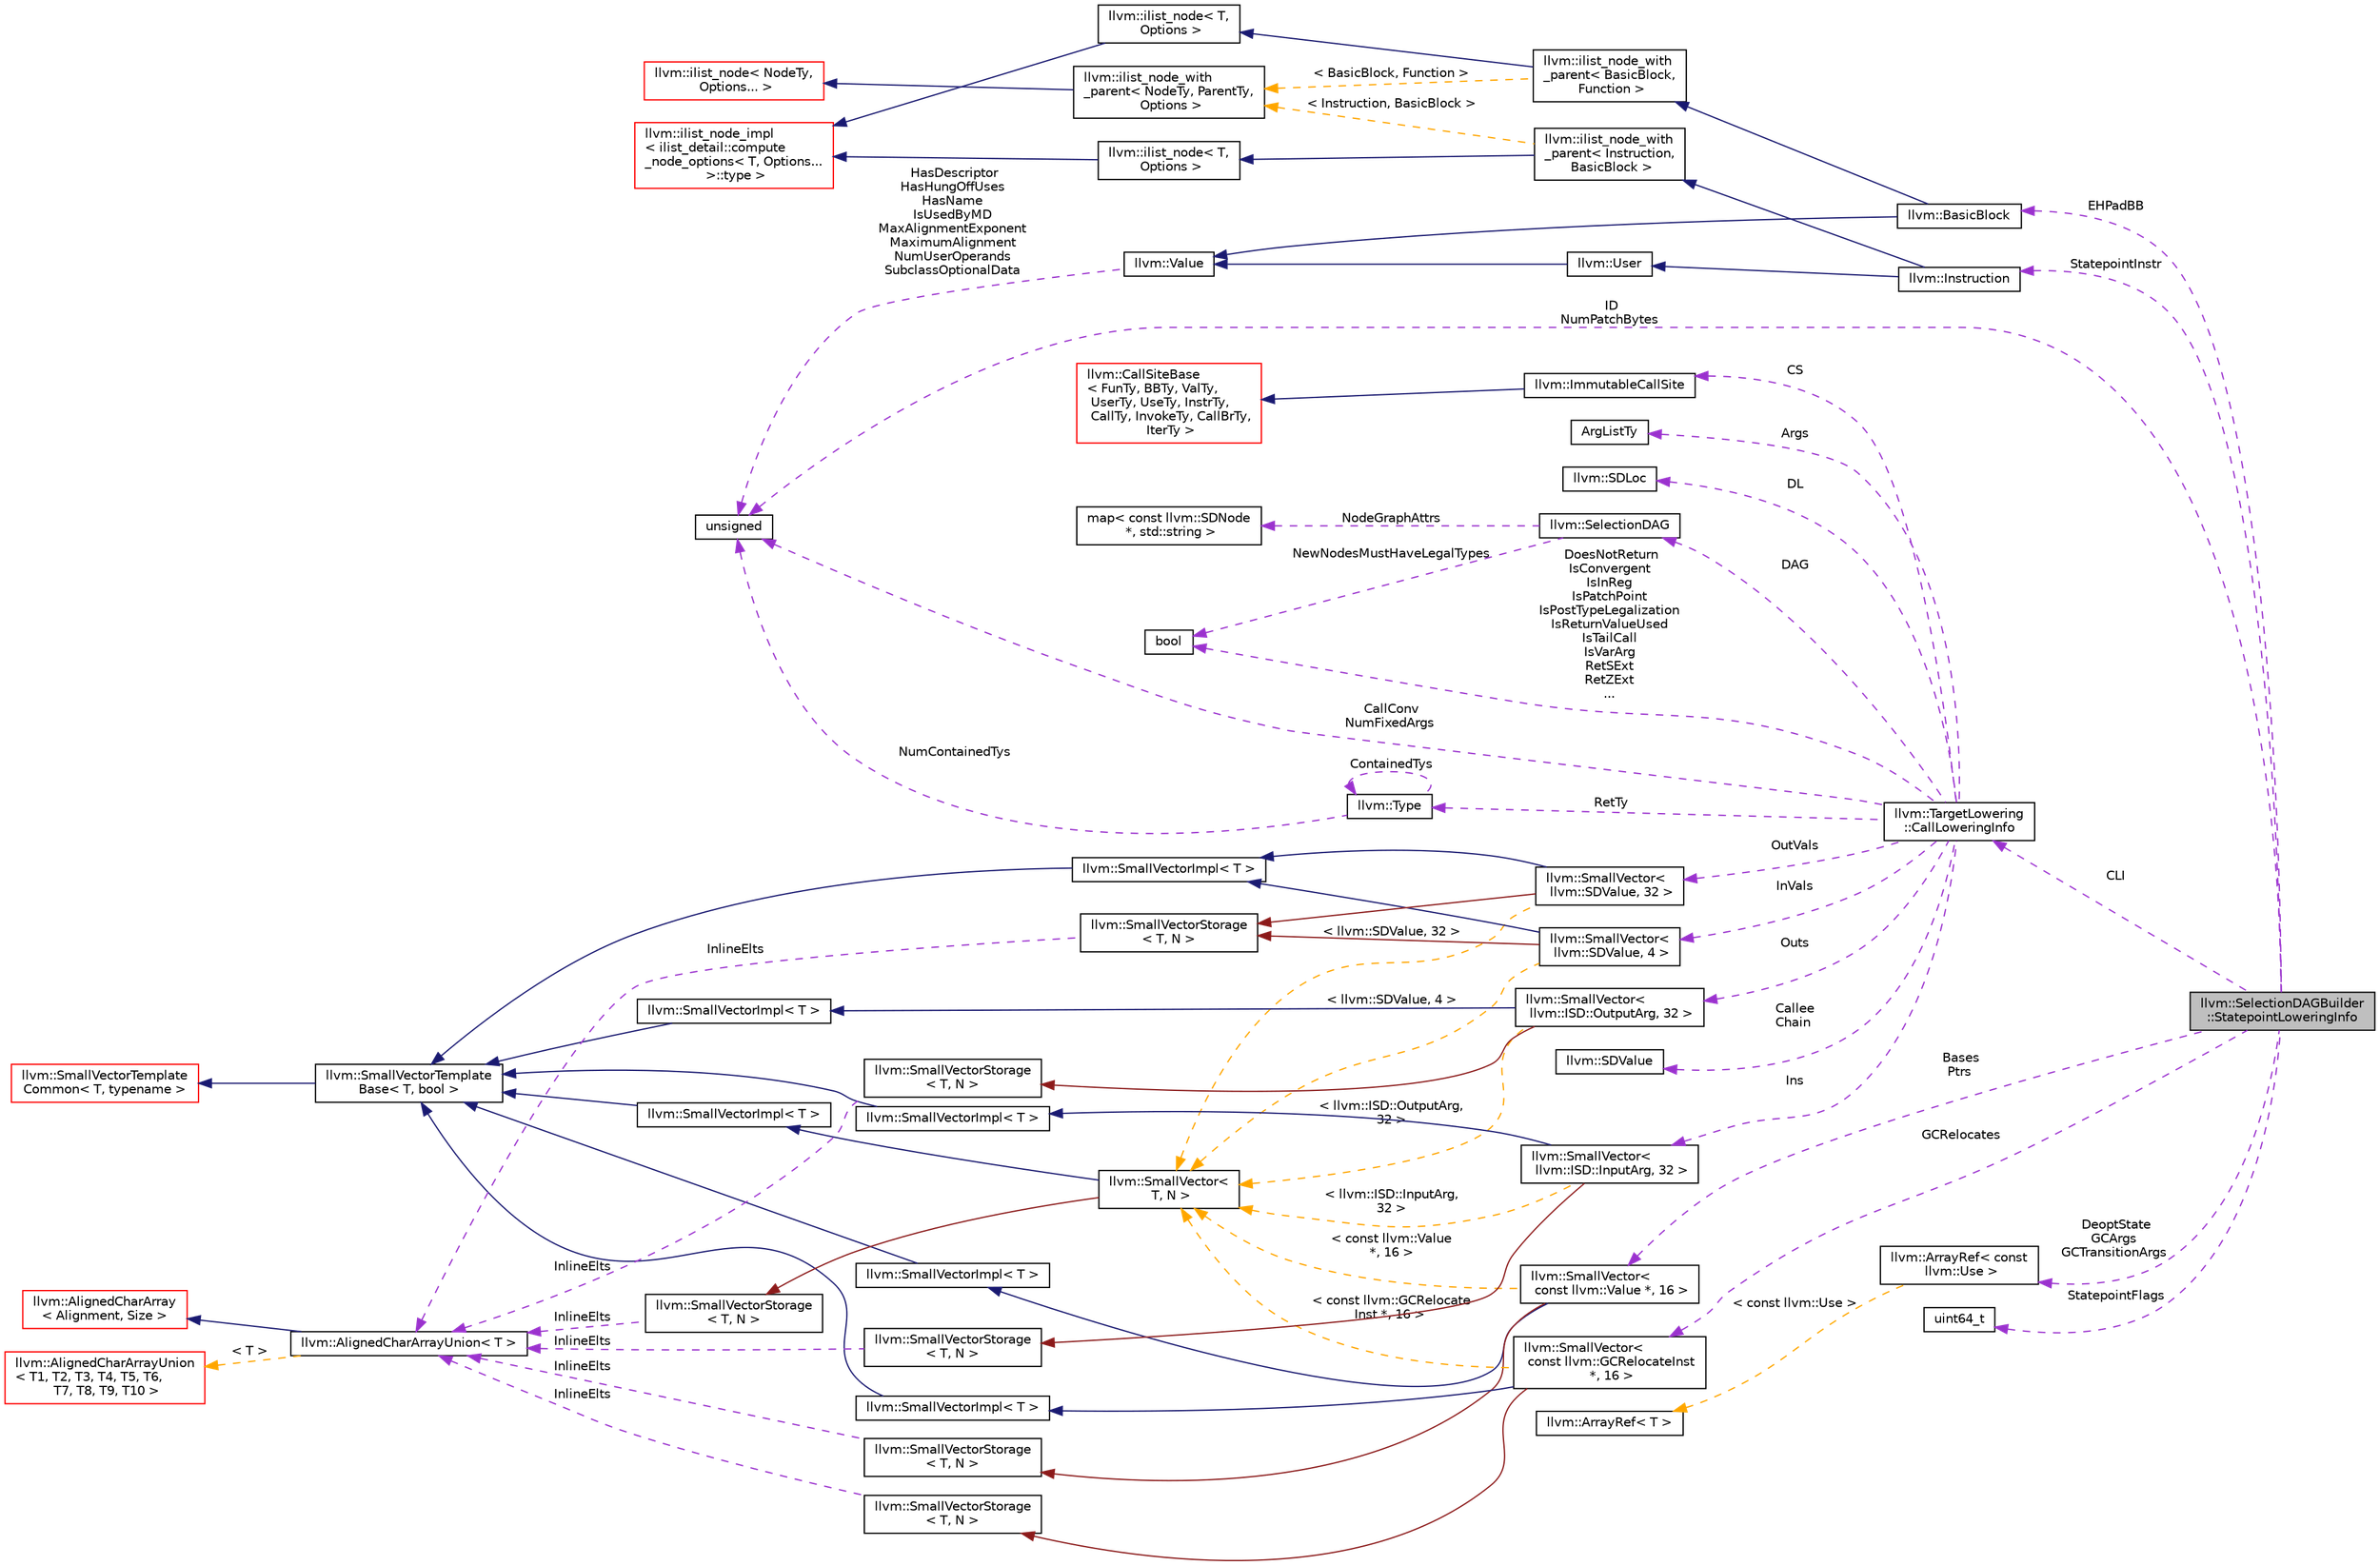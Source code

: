 digraph "llvm::SelectionDAGBuilder::StatepointLoweringInfo"
{
 // LATEX_PDF_SIZE
  bgcolor="transparent";
  edge [fontname="Helvetica",fontsize="10",labelfontname="Helvetica",labelfontsize="10"];
  node [fontname="Helvetica",fontsize="10",shape="box"];
  rankdir="LR";
  Node1 [label="llvm::SelectionDAGBuilder\l::StatepointLoweringInfo",height=0.2,width=0.4,color="black", fillcolor="grey75", style="filled", fontcolor="black",tooltip="Describes a gc.statepoint or a gc.statepoint like thing for the purposes of lowering into a STATEPOIN..."];
  Node2 -> Node1 [dir="back",color="darkorchid3",fontsize="10",style="dashed",label=" Bases\nPtrs" ,fontname="Helvetica"];
  Node2 [label="llvm::SmallVector\<\l const llvm::Value *, 16 \>",height=0.2,width=0.4,color="black",URL="$classllvm_1_1SmallVector.html",tooltip=" "];
  Node3 -> Node2 [dir="back",color="midnightblue",fontsize="10",style="solid",fontname="Helvetica"];
  Node3 [label="llvm::SmallVectorImpl\< T \>",height=0.2,width=0.4,color="black",URL="$classllvm_1_1SmallVectorImpl.html",tooltip="This class consists of common code factored out of the SmallVector class to reduce code duplication b..."];
  Node4 -> Node3 [dir="back",color="midnightblue",fontsize="10",style="solid",fontname="Helvetica"];
  Node4 [label="llvm::SmallVectorTemplate\lBase\< T, bool \>",height=0.2,width=0.4,color="black",URL="$classllvm_1_1SmallVectorTemplateBase.html",tooltip="SmallVectorTemplateBase<TriviallyCopyable = false> - This is where we put method implementations that..."];
  Node5 -> Node4 [dir="back",color="midnightblue",fontsize="10",style="solid",fontname="Helvetica"];
  Node5 [label="llvm::SmallVectorTemplate\lCommon\< T, typename \>",height=0.2,width=0.4,color="red",URL="$classllvm_1_1SmallVectorTemplateCommon.html",tooltip="This is the part of SmallVectorTemplateBase which does not depend on whether the type T is a POD."];
  Node9 -> Node2 [dir="back",color="firebrick4",fontsize="10",style="solid",fontname="Helvetica"];
  Node9 [label="llvm::SmallVectorStorage\l\< T, N \>",height=0.2,width=0.4,color="black",URL="$structllvm_1_1SmallVectorStorage.html",tooltip="Storage for the SmallVector elements."];
  Node10 -> Node9 [dir="back",color="darkorchid3",fontsize="10",style="dashed",label=" InlineElts" ,fontname="Helvetica"];
  Node10 [label="llvm::AlignedCharArrayUnion\< T \>",height=0.2,width=0.4,color="black",URL="$structllvm_1_1AlignedCharArrayUnion.html",tooltip=" "];
  Node11 -> Node10 [dir="back",color="midnightblue",fontsize="10",style="solid",fontname="Helvetica"];
  Node11 [label="llvm::AlignedCharArray\l\< Alignment, Size \>",height=0.2,width=0.4,color="red",URL="$structllvm_1_1AlignedCharArray.html",tooltip="Helper for building an aligned character array type."];
  Node13 -> Node10 [dir="back",color="orange",fontsize="10",style="dashed",label=" \< T \>" ,fontname="Helvetica"];
  Node13 [label="llvm::AlignedCharArrayUnion\l\< T1, T2, T3, T4, T5, T6,\l T7, T8, T9, T10 \>",height=0.2,width=0.4,color="red",URL="$structllvm_1_1AlignedCharArrayUnion.html",tooltip="This union template exposes a suitably aligned and sized character array member which can hold elemen..."];
  Node15 -> Node2 [dir="back",color="orange",fontsize="10",style="dashed",label=" \< const llvm::Value\l *, 16 \>" ,fontname="Helvetica"];
  Node15 [label="llvm::SmallVector\<\l T, N \>",height=0.2,width=0.4,color="black",URL="$classllvm_1_1SmallVector.html",tooltip="This is a 'vector' (really, a variable-sized array), optimized for the case when the array is small."];
  Node16 -> Node15 [dir="back",color="midnightblue",fontsize="10",style="solid",fontname="Helvetica"];
  Node16 [label="llvm::SmallVectorImpl\< T \>",height=0.2,width=0.4,color="black",URL="$classllvm_1_1SmallVectorImpl.html",tooltip="This class consists of common code factored out of the SmallVector class to reduce code duplication b..."];
  Node4 -> Node16 [dir="back",color="midnightblue",fontsize="10",style="solid",fontname="Helvetica"];
  Node17 -> Node15 [dir="back",color="firebrick4",fontsize="10",style="solid",fontname="Helvetica"];
  Node17 [label="llvm::SmallVectorStorage\l\< T, N \>",height=0.2,width=0.4,color="black",URL="$structllvm_1_1SmallVectorStorage.html",tooltip="Storage for the SmallVector elements."];
  Node10 -> Node17 [dir="back",color="darkorchid3",fontsize="10",style="dashed",label=" InlineElts" ,fontname="Helvetica"];
  Node18 -> Node1 [dir="back",color="darkorchid3",fontsize="10",style="dashed",label=" GCRelocates" ,fontname="Helvetica"];
  Node18 [label="llvm::SmallVector\<\l const llvm::GCRelocateInst\l *, 16 \>",height=0.2,width=0.4,color="black",URL="$classllvm_1_1SmallVector.html",tooltip=" "];
  Node19 -> Node18 [dir="back",color="midnightblue",fontsize="10",style="solid",fontname="Helvetica"];
  Node19 [label="llvm::SmallVectorImpl\< T \>",height=0.2,width=0.4,color="black",URL="$classllvm_1_1SmallVectorImpl.html",tooltip="This class consists of common code factored out of the SmallVector class to reduce code duplication b..."];
  Node4 -> Node19 [dir="back",color="midnightblue",fontsize="10",style="solid",fontname="Helvetica"];
  Node20 -> Node18 [dir="back",color="firebrick4",fontsize="10",style="solid",fontname="Helvetica"];
  Node20 [label="llvm::SmallVectorStorage\l\< T, N \>",height=0.2,width=0.4,color="black",URL="$structllvm_1_1SmallVectorStorage.html",tooltip="Storage for the SmallVector elements."];
  Node10 -> Node20 [dir="back",color="darkorchid3",fontsize="10",style="dashed",label=" InlineElts" ,fontname="Helvetica"];
  Node15 -> Node18 [dir="back",color="orange",fontsize="10",style="dashed",label=" \< const llvm::GCRelocate\lInst *, 16 \>" ,fontname="Helvetica"];
  Node21 -> Node1 [dir="back",color="darkorchid3",fontsize="10",style="dashed",label=" DeoptState\nGCArgs\nGCTransitionArgs" ,fontname="Helvetica"];
  Node21 [label="llvm::ArrayRef\< const\l llvm::Use \>",height=0.2,width=0.4,color="black",URL="$classllvm_1_1ArrayRef.html",tooltip=" "];
  Node22 -> Node21 [dir="back",color="orange",fontsize="10",style="dashed",label=" \< const llvm::Use \>" ,fontname="Helvetica"];
  Node22 [label="llvm::ArrayRef\< T \>",height=0.2,width=0.4,color="black",URL="$classllvm_1_1ArrayRef.html",tooltip="ArrayRef - Represent a constant reference to an array (0 or more elements consecutively in memory),..."];
  Node23 -> Node1 [dir="back",color="darkorchid3",fontsize="10",style="dashed",label=" StatepointInstr" ,fontname="Helvetica"];
  Node23 [label="llvm::Instruction",height=0.2,width=0.4,color="black",URL="$classllvm_1_1Instruction.html",tooltip=" "];
  Node24 -> Node23 [dir="back",color="midnightblue",fontsize="10",style="solid",fontname="Helvetica"];
  Node24 [label="llvm::User",height=0.2,width=0.4,color="black",URL="$classllvm_1_1User.html",tooltip=" "];
  Node25 -> Node24 [dir="back",color="midnightblue",fontsize="10",style="solid",fontname="Helvetica"];
  Node25 [label="llvm::Value",height=0.2,width=0.4,color="black",URL="$classllvm_1_1Value.html",tooltip="LLVM Value Representation."];
  Node8 -> Node25 [dir="back",color="darkorchid3",fontsize="10",style="dashed",label=" HasDescriptor\nHasHungOffUses\nHasName\nIsUsedByMD\nMaxAlignmentExponent\nMaximumAlignment\nNumUserOperands\nSubclassOptionalData" ,fontname="Helvetica"];
  Node8 [label="unsigned",height=0.2,width=0.4,color="black",URL="$classunsigned.html",tooltip=" "];
  Node26 -> Node23 [dir="back",color="midnightblue",fontsize="10",style="solid",fontname="Helvetica"];
  Node26 [label="llvm::ilist_node_with\l_parent\< Instruction,\l BasicBlock \>",height=0.2,width=0.4,color="black",URL="$classllvm_1_1ilist__node__with__parent.html",tooltip=" "];
  Node27 -> Node26 [dir="back",color="midnightblue",fontsize="10",style="solid",fontname="Helvetica"];
  Node27 [label="llvm::ilist_node\< T,\l Options \>",height=0.2,width=0.4,color="black",URL="$classllvm_1_1ilist__node.html",tooltip=" "];
  Node28 -> Node27 [dir="back",color="midnightblue",fontsize="10",style="solid",fontname="Helvetica"];
  Node28 [label="llvm::ilist_node_impl\l\< ilist_detail::compute\l_node_options\< T, Options...\l \>::type \>",height=0.2,width=0.4,color="red",URL="$classllvm_1_1ilist__node__impl.html",tooltip=" "];
  Node31 -> Node26 [dir="back",color="orange",fontsize="10",style="dashed",label=" \< Instruction, BasicBlock \>" ,fontname="Helvetica"];
  Node31 [label="llvm::ilist_node_with\l_parent\< NodeTy, ParentTy,\l Options \>",height=0.2,width=0.4,color="black",URL="$classllvm_1_1ilist__node__with__parent.html",tooltip="An ilist node that can access its parent list."];
  Node32 -> Node31 [dir="back",color="midnightblue",fontsize="10",style="solid",fontname="Helvetica"];
  Node32 [label="llvm::ilist_node\< NodeTy,\l Options... \>",height=0.2,width=0.4,color="red",URL="$classllvm_1_1ilist__node.html",tooltip=" "];
  Node8 -> Node1 [dir="back",color="darkorchid3",fontsize="10",style="dashed",label=" ID\nNumPatchBytes" ,fontname="Helvetica"];
  Node35 -> Node1 [dir="back",color="darkorchid3",fontsize="10",style="dashed",label=" CLI" ,fontname="Helvetica"];
  Node35 [label="llvm::TargetLowering\l::CallLoweringInfo",height=0.2,width=0.4,color="black",URL="$structllvm_1_1TargetLowering_1_1CallLoweringInfo.html",tooltip="This structure contains all information that is necessary for lowering calls."];
  Node36 -> Node35 [dir="back",color="darkorchid3",fontsize="10",style="dashed",label=" Callee\nChain" ,fontname="Helvetica"];
  Node36 [label="llvm::SDValue",height=0.2,width=0.4,color="black",URL="$classllvm_1_1SDValue.html",tooltip="Unlike LLVM values, Selection DAG nodes may return multiple values as the result of a computation."];
  Node37 -> Node35 [dir="back",color="darkorchid3",fontsize="10",style="dashed",label=" RetTy" ,fontname="Helvetica"];
  Node37 [label="llvm::Type",height=0.2,width=0.4,color="black",URL="$classllvm_1_1Type.html",tooltip="The instances of the Type class are immutable: once they are created, they are never changed."];
  Node8 -> Node37 [dir="back",color="darkorchid3",fontsize="10",style="dashed",label=" NumContainedTys" ,fontname="Helvetica"];
  Node37 -> Node37 [dir="back",color="darkorchid3",fontsize="10",style="dashed",label=" ContainedTys" ,fontname="Helvetica"];
  Node38 -> Node35 [dir="back",color="darkorchid3",fontsize="10",style="dashed",label=" DoesNotReturn\nIsConvergent\nIsInReg\nIsPatchPoint\nIsPostTypeLegalization\nIsReturnValueUsed\nIsTailCall\nIsVarArg\nRetSExt\nRetZExt\n..." ,fontname="Helvetica"];
  Node38 [label="bool",height=0.2,width=0.4,color="black",URL="$classbool.html",tooltip=" "];
  Node8 -> Node35 [dir="back",color="darkorchid3",fontsize="10",style="dashed",label=" CallConv\nNumFixedArgs" ,fontname="Helvetica"];
  Node39 -> Node35 [dir="back",color="darkorchid3",fontsize="10",style="dashed",label=" Args" ,fontname="Helvetica"];
  Node39 [label="ArgListTy",height=0.2,width=0.4,color="black",tooltip=" "];
  Node40 -> Node35 [dir="back",color="darkorchid3",fontsize="10",style="dashed",label=" DAG" ,fontname="Helvetica"];
  Node40 [label="llvm::SelectionDAG",height=0.2,width=0.4,color="black",URL="$classllvm_1_1SelectionDAG.html",tooltip="This is used to represent a portion of an LLVM function in a low-level Data Dependence DAG representa..."];
  Node38 -> Node40 [dir="back",color="darkorchid3",fontsize="10",style="dashed",label=" NewNodesMustHaveLegalTypes" ,fontname="Helvetica"];
  Node41 -> Node40 [dir="back",color="darkorchid3",fontsize="10",style="dashed",label=" NodeGraphAttrs" ,fontname="Helvetica"];
  Node41 [label="map\< const llvm::SDNode\l *, std::string \>",height=0.2,width=0.4,color="black",tooltip=" "];
  Node42 -> Node35 [dir="back",color="darkorchid3",fontsize="10",style="dashed",label=" DL" ,fontname="Helvetica"];
  Node42 [label="llvm::SDLoc",height=0.2,width=0.4,color="black",URL="$classllvm_1_1SDLoc.html",tooltip="Wrapper class for IR location info (IR ordering and DebugLoc) to be passed into SDNode creation funct..."];
  Node43 -> Node35 [dir="back",color="darkorchid3",fontsize="10",style="dashed",label=" CS" ,fontname="Helvetica"];
  Node43 [label="llvm::ImmutableCallSite",height=0.2,width=0.4,color="black",URL="$classllvm_1_1ImmutableCallSite.html",tooltip="Establish a view to a call site for examination."];
  Node44 -> Node43 [dir="back",color="midnightblue",fontsize="10",style="solid",fontname="Helvetica"];
  Node44 [label="llvm::CallSiteBase\l\< FunTy, BBTy, ValTy,\l UserTy, UseTy, InstrTy,\l CallTy, InvokeTy, CallBrTy,\l IterTy \>",height=0.2,width=0.4,color="red",URL="$classllvm_1_1CallSiteBase.html",tooltip=" "];
  Node47 -> Node35 [dir="back",color="darkorchid3",fontsize="10",style="dashed",label=" Outs" ,fontname="Helvetica"];
  Node47 [label="llvm::SmallVector\<\l llvm::ISD::OutputArg, 32 \>",height=0.2,width=0.4,color="black",URL="$classllvm_1_1SmallVector.html",tooltip=" "];
  Node48 -> Node47 [dir="back",color="midnightblue",fontsize="10",style="solid",fontname="Helvetica"];
  Node48 [label="llvm::SmallVectorImpl\< T \>",height=0.2,width=0.4,color="black",URL="$classllvm_1_1SmallVectorImpl.html",tooltip="This class consists of common code factored out of the SmallVector class to reduce code duplication b..."];
  Node4 -> Node48 [dir="back",color="midnightblue",fontsize="10",style="solid",fontname="Helvetica"];
  Node49 -> Node47 [dir="back",color="firebrick4",fontsize="10",style="solid",fontname="Helvetica"];
  Node49 [label="llvm::SmallVectorStorage\l\< T, N \>",height=0.2,width=0.4,color="black",URL="$structllvm_1_1SmallVectorStorage.html",tooltip="Storage for the SmallVector elements."];
  Node10 -> Node49 [dir="back",color="darkorchid3",fontsize="10",style="dashed",label=" InlineElts" ,fontname="Helvetica"];
  Node15 -> Node47 [dir="back",color="orange",fontsize="10",style="dashed",label=" \< llvm::ISD::OutputArg,\l 32 \>" ,fontname="Helvetica"];
  Node50 -> Node35 [dir="back",color="darkorchid3",fontsize="10",style="dashed",label=" OutVals" ,fontname="Helvetica"];
  Node50 [label="llvm::SmallVector\<\l llvm::SDValue, 32 \>",height=0.2,width=0.4,color="black",URL="$classllvm_1_1SmallVector.html",tooltip=" "];
  Node51 -> Node50 [dir="back",color="midnightblue",fontsize="10",style="solid",fontname="Helvetica"];
  Node51 [label="llvm::SmallVectorImpl\< T \>",height=0.2,width=0.4,color="black",URL="$classllvm_1_1SmallVectorImpl.html",tooltip="This class consists of common code factored out of the SmallVector class to reduce code duplication b..."];
  Node4 -> Node51 [dir="back",color="midnightblue",fontsize="10",style="solid",fontname="Helvetica"];
  Node52 -> Node50 [dir="back",color="firebrick4",fontsize="10",style="solid",fontname="Helvetica"];
  Node52 [label="llvm::SmallVectorStorage\l\< T, N \>",height=0.2,width=0.4,color="black",URL="$structllvm_1_1SmallVectorStorage.html",tooltip="Storage for the SmallVector elements."];
  Node10 -> Node52 [dir="back",color="darkorchid3",fontsize="10",style="dashed",label=" InlineElts" ,fontname="Helvetica"];
  Node15 -> Node50 [dir="back",color="orange",fontsize="10",style="dashed",label=" \< llvm::SDValue, 32 \>" ,fontname="Helvetica"];
  Node53 -> Node35 [dir="back",color="darkorchid3",fontsize="10",style="dashed",label=" Ins" ,fontname="Helvetica"];
  Node53 [label="llvm::SmallVector\<\l llvm::ISD::InputArg, 32 \>",height=0.2,width=0.4,color="black",URL="$classllvm_1_1SmallVector.html",tooltip=" "];
  Node54 -> Node53 [dir="back",color="midnightblue",fontsize="10",style="solid",fontname="Helvetica"];
  Node54 [label="llvm::SmallVectorImpl\< T \>",height=0.2,width=0.4,color="black",URL="$classllvm_1_1SmallVectorImpl.html",tooltip="This class consists of common code factored out of the SmallVector class to reduce code duplication b..."];
  Node4 -> Node54 [dir="back",color="midnightblue",fontsize="10",style="solid",fontname="Helvetica"];
  Node55 -> Node53 [dir="back",color="firebrick4",fontsize="10",style="solid",fontname="Helvetica"];
  Node55 [label="llvm::SmallVectorStorage\l\< T, N \>",height=0.2,width=0.4,color="black",URL="$structllvm_1_1SmallVectorStorage.html",tooltip="Storage for the SmallVector elements."];
  Node10 -> Node55 [dir="back",color="darkorchid3",fontsize="10",style="dashed",label=" InlineElts" ,fontname="Helvetica"];
  Node15 -> Node53 [dir="back",color="orange",fontsize="10",style="dashed",label=" \< llvm::ISD::InputArg,\l 32 \>" ,fontname="Helvetica"];
  Node56 -> Node35 [dir="back",color="darkorchid3",fontsize="10",style="dashed",label=" InVals" ,fontname="Helvetica"];
  Node56 [label="llvm::SmallVector\<\l llvm::SDValue, 4 \>",height=0.2,width=0.4,color="black",URL="$classllvm_1_1SmallVector.html",tooltip=" "];
  Node51 -> Node56 [dir="back",color="midnightblue",fontsize="10",style="solid",fontname="Helvetica"];
  Node52 -> Node56 [dir="back",color="firebrick4",fontsize="10",style="solid",fontname="Helvetica"];
  Node15 -> Node56 [dir="back",color="orange",fontsize="10",style="dashed",label=" \< llvm::SDValue, 4 \>" ,fontname="Helvetica"];
  Node57 -> Node1 [dir="back",color="darkorchid3",fontsize="10",style="dashed",label=" StatepointFlags" ,fontname="Helvetica"];
  Node57 [label="uint64_t",height=0.2,width=0.4,color="black",tooltip=" "];
  Node58 -> Node1 [dir="back",color="darkorchid3",fontsize="10",style="dashed",label=" EHPadBB" ,fontname="Helvetica"];
  Node58 [label="llvm::BasicBlock",height=0.2,width=0.4,color="black",URL="$classllvm_1_1BasicBlock.html",tooltip="LLVM Basic Block Representation."];
  Node25 -> Node58 [dir="back",color="midnightblue",fontsize="10",style="solid",fontname="Helvetica"];
  Node59 -> Node58 [dir="back",color="midnightblue",fontsize="10",style="solid",fontname="Helvetica"];
  Node59 [label="llvm::ilist_node_with\l_parent\< BasicBlock,\l Function \>",height=0.2,width=0.4,color="black",URL="$classllvm_1_1ilist__node__with__parent.html",tooltip=" "];
  Node60 -> Node59 [dir="back",color="midnightblue",fontsize="10",style="solid",fontname="Helvetica"];
  Node60 [label="llvm::ilist_node\< T,\l Options \>",height=0.2,width=0.4,color="black",URL="$classllvm_1_1ilist__node.html",tooltip=" "];
  Node28 -> Node60 [dir="back",color="midnightblue",fontsize="10",style="solid",fontname="Helvetica"];
  Node31 -> Node59 [dir="back",color="orange",fontsize="10",style="dashed",label=" \< BasicBlock, Function \>" ,fontname="Helvetica"];
}
